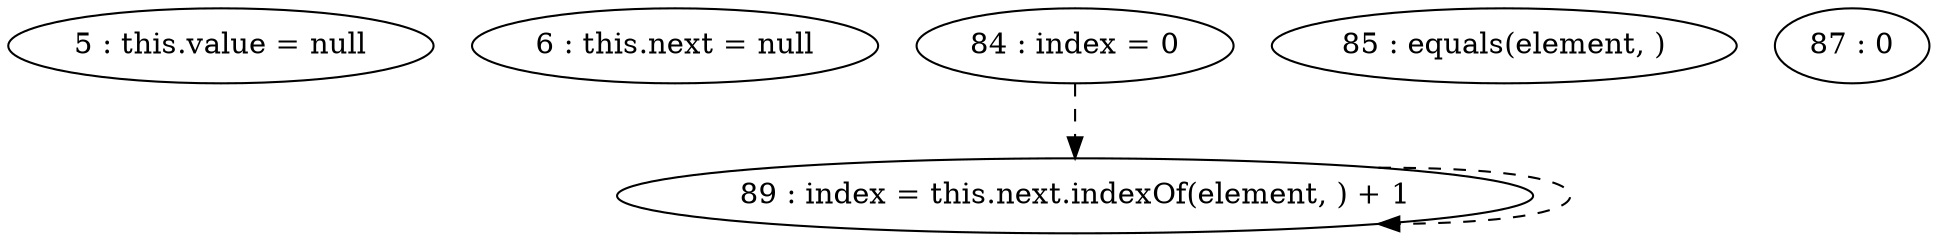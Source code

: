 digraph G {
"5 : this.value = null"
"6 : this.next = null"
"84 : index = 0"
"84 : index = 0" -> "89 : index = this.next.indexOf(element, ) + 1" [style=dashed]
"85 : equals(element, )"
"87 : 0"
"89 : index = this.next.indexOf(element, ) + 1"
"89 : index = this.next.indexOf(element, ) + 1" -> "89 : index = this.next.indexOf(element, ) + 1" [style=dashed]
}
